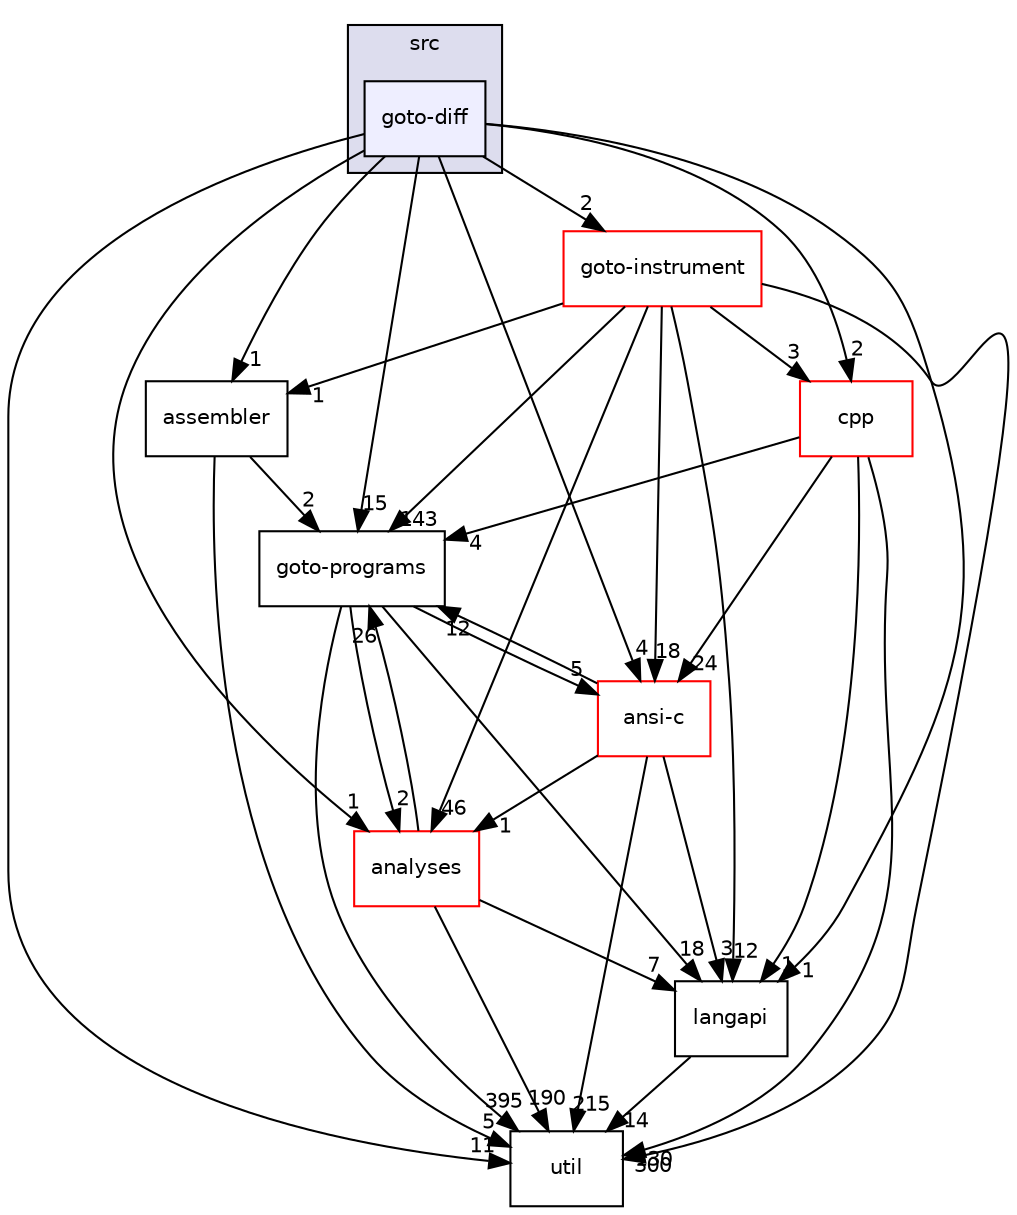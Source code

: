 digraph "/home/runner/work/cbmc-documentation/cbmc-documentation/src/goto-diff" {
  bgcolor=transparent;
  compound=true
  node [ fontsize="10", fontname="Helvetica"];
  edge [ labelfontsize="10", labelfontname="Helvetica"];
  subgraph clusterdir_68267d1309a1af8e8297ef4c3efbcdba {
    graph [ bgcolor="#ddddee", pencolor="black", label="src" fontname="Helvetica", fontsize="10", URL="dir_68267d1309a1af8e8297ef4c3efbcdba.html"]
  dir_32ed2039a38eb9392e275002cd63eb3f [shape=box, label="goto-diff", style="filled", fillcolor="#eeeeff", pencolor="black", URL="dir_32ed2039a38eb9392e275002cd63eb3f.html"];
  }
  dir_b7878ad5ecbf2506f4125b9d34c97e45 [shape=box label="util" URL="dir_b7878ad5ecbf2506f4125b9d34c97e45.html"];
  dir_4cd183c173ff5cfcfce420f655b591bf [shape=box label="goto-instrument" color="red" URL="dir_4cd183c173ff5cfcfce420f655b591bf.html"];
  dir_807c5b2c83e0c14a10083f60cf67ca05 [shape=box label="goto-programs" URL="dir_807c5b2c83e0c14a10083f60cf67ca05.html"];
  dir_245199dd16b1f3757d78c9dc7747589d [shape=box label="langapi" URL="dir_245199dd16b1f3757d78c9dc7747589d.html"];
  dir_f88182c44268ef6b082d02d66ccc5f99 [shape=box label="ansi-c" color="red" URL="dir_f88182c44268ef6b082d02d66ccc5f99.html"];
  dir_d01cd18d7c243e1a03923a469af6c29b [shape=box label="assembler" URL="dir_d01cd18d7c243e1a03923a469af6c29b.html"];
  dir_ba7b98ca4ba342c6303fef7df3e3d6c7 [shape=box label="analyses" color="red" URL="dir_ba7b98ca4ba342c6303fef7df3e3d6c7.html"];
  dir_dfdbda394c3f7a3aa55229f33a559c41 [shape=box label="cpp" color="red" URL="dir_dfdbda394c3f7a3aa55229f33a559c41.html"];
  dir_4cd183c173ff5cfcfce420f655b591bf->dir_b7878ad5ecbf2506f4125b9d34c97e45 [headlabel="300", labeldistance=1.5 headhref="dir_000025_000036.html"];
  dir_4cd183c173ff5cfcfce420f655b591bf->dir_807c5b2c83e0c14a10083f60cf67ca05 [headlabel="143", labeldistance=1.5 headhref="dir_000025_000026.html"];
  dir_4cd183c173ff5cfcfce420f655b591bf->dir_245199dd16b1f3757d78c9dc7747589d [headlabel="12", labeldistance=1.5 headhref="dir_000025_000030.html"];
  dir_4cd183c173ff5cfcfce420f655b591bf->dir_f88182c44268ef6b082d02d66ccc5f99 [headlabel="18", labeldistance=1.5 headhref="dir_000025_000016.html"];
  dir_4cd183c173ff5cfcfce420f655b591bf->dir_d01cd18d7c243e1a03923a469af6c29b [headlabel="1", labeldistance=1.5 headhref="dir_000025_000017.html"];
  dir_4cd183c173ff5cfcfce420f655b591bf->dir_ba7b98ca4ba342c6303fef7df3e3d6c7 [headlabel="46", labeldistance=1.5 headhref="dir_000025_000015.html"];
  dir_4cd183c173ff5cfcfce420f655b591bf->dir_dfdbda394c3f7a3aa55229f33a559c41 [headlabel="3", labeldistance=1.5 headhref="dir_000025_000020.html"];
  dir_807c5b2c83e0c14a10083f60cf67ca05->dir_b7878ad5ecbf2506f4125b9d34c97e45 [headlabel="395", labeldistance=1.5 headhref="dir_000026_000036.html"];
  dir_807c5b2c83e0c14a10083f60cf67ca05->dir_245199dd16b1f3757d78c9dc7747589d [headlabel="18", labeldistance=1.5 headhref="dir_000026_000030.html"];
  dir_807c5b2c83e0c14a10083f60cf67ca05->dir_f88182c44268ef6b082d02d66ccc5f99 [headlabel="5", labeldistance=1.5 headhref="dir_000026_000016.html"];
  dir_807c5b2c83e0c14a10083f60cf67ca05->dir_ba7b98ca4ba342c6303fef7df3e3d6c7 [headlabel="2", labeldistance=1.5 headhref="dir_000026_000015.html"];
  dir_245199dd16b1f3757d78c9dc7747589d->dir_b7878ad5ecbf2506f4125b9d34c97e45 [headlabel="14", labeldistance=1.5 headhref="dir_000030_000036.html"];
  dir_f88182c44268ef6b082d02d66ccc5f99->dir_b7878ad5ecbf2506f4125b9d34c97e45 [headlabel="215", labeldistance=1.5 headhref="dir_000016_000036.html"];
  dir_f88182c44268ef6b082d02d66ccc5f99->dir_807c5b2c83e0c14a10083f60cf67ca05 [headlabel="12", labeldistance=1.5 headhref="dir_000016_000026.html"];
  dir_f88182c44268ef6b082d02d66ccc5f99->dir_245199dd16b1f3757d78c9dc7747589d [headlabel="3", labeldistance=1.5 headhref="dir_000016_000030.html"];
  dir_f88182c44268ef6b082d02d66ccc5f99->dir_ba7b98ca4ba342c6303fef7df3e3d6c7 [headlabel="1", labeldistance=1.5 headhref="dir_000016_000015.html"];
  dir_d01cd18d7c243e1a03923a469af6c29b->dir_b7878ad5ecbf2506f4125b9d34c97e45 [headlabel="5", labeldistance=1.5 headhref="dir_000017_000036.html"];
  dir_d01cd18d7c243e1a03923a469af6c29b->dir_807c5b2c83e0c14a10083f60cf67ca05 [headlabel="2", labeldistance=1.5 headhref="dir_000017_000026.html"];
  dir_ba7b98ca4ba342c6303fef7df3e3d6c7->dir_b7878ad5ecbf2506f4125b9d34c97e45 [headlabel="190", labeldistance=1.5 headhref="dir_000015_000036.html"];
  dir_ba7b98ca4ba342c6303fef7df3e3d6c7->dir_807c5b2c83e0c14a10083f60cf67ca05 [headlabel="26", labeldistance=1.5 headhref="dir_000015_000026.html"];
  dir_ba7b98ca4ba342c6303fef7df3e3d6c7->dir_245199dd16b1f3757d78c9dc7747589d [headlabel="7", labeldistance=1.5 headhref="dir_000015_000030.html"];
  dir_dfdbda394c3f7a3aa55229f33a559c41->dir_b7878ad5ecbf2506f4125b9d34c97e45 [headlabel="130", labeldistance=1.5 headhref="dir_000020_000036.html"];
  dir_dfdbda394c3f7a3aa55229f33a559c41->dir_807c5b2c83e0c14a10083f60cf67ca05 [headlabel="4", labeldistance=1.5 headhref="dir_000020_000026.html"];
  dir_dfdbda394c3f7a3aa55229f33a559c41->dir_245199dd16b1f3757d78c9dc7747589d [headlabel="1", labeldistance=1.5 headhref="dir_000020_000030.html"];
  dir_dfdbda394c3f7a3aa55229f33a559c41->dir_f88182c44268ef6b082d02d66ccc5f99 [headlabel="24", labeldistance=1.5 headhref="dir_000020_000016.html"];
  dir_32ed2039a38eb9392e275002cd63eb3f->dir_b7878ad5ecbf2506f4125b9d34c97e45 [headlabel="11", labeldistance=1.5 headhref="dir_000024_000036.html"];
  dir_32ed2039a38eb9392e275002cd63eb3f->dir_4cd183c173ff5cfcfce420f655b591bf [headlabel="2", labeldistance=1.5 headhref="dir_000024_000025.html"];
  dir_32ed2039a38eb9392e275002cd63eb3f->dir_807c5b2c83e0c14a10083f60cf67ca05 [headlabel="15", labeldistance=1.5 headhref="dir_000024_000026.html"];
  dir_32ed2039a38eb9392e275002cd63eb3f->dir_245199dd16b1f3757d78c9dc7747589d [headlabel="1", labeldistance=1.5 headhref="dir_000024_000030.html"];
  dir_32ed2039a38eb9392e275002cd63eb3f->dir_f88182c44268ef6b082d02d66ccc5f99 [headlabel="4", labeldistance=1.5 headhref="dir_000024_000016.html"];
  dir_32ed2039a38eb9392e275002cd63eb3f->dir_d01cd18d7c243e1a03923a469af6c29b [headlabel="1", labeldistance=1.5 headhref="dir_000024_000017.html"];
  dir_32ed2039a38eb9392e275002cd63eb3f->dir_ba7b98ca4ba342c6303fef7df3e3d6c7 [headlabel="1", labeldistance=1.5 headhref="dir_000024_000015.html"];
  dir_32ed2039a38eb9392e275002cd63eb3f->dir_dfdbda394c3f7a3aa55229f33a559c41 [headlabel="2", labeldistance=1.5 headhref="dir_000024_000020.html"];
}
